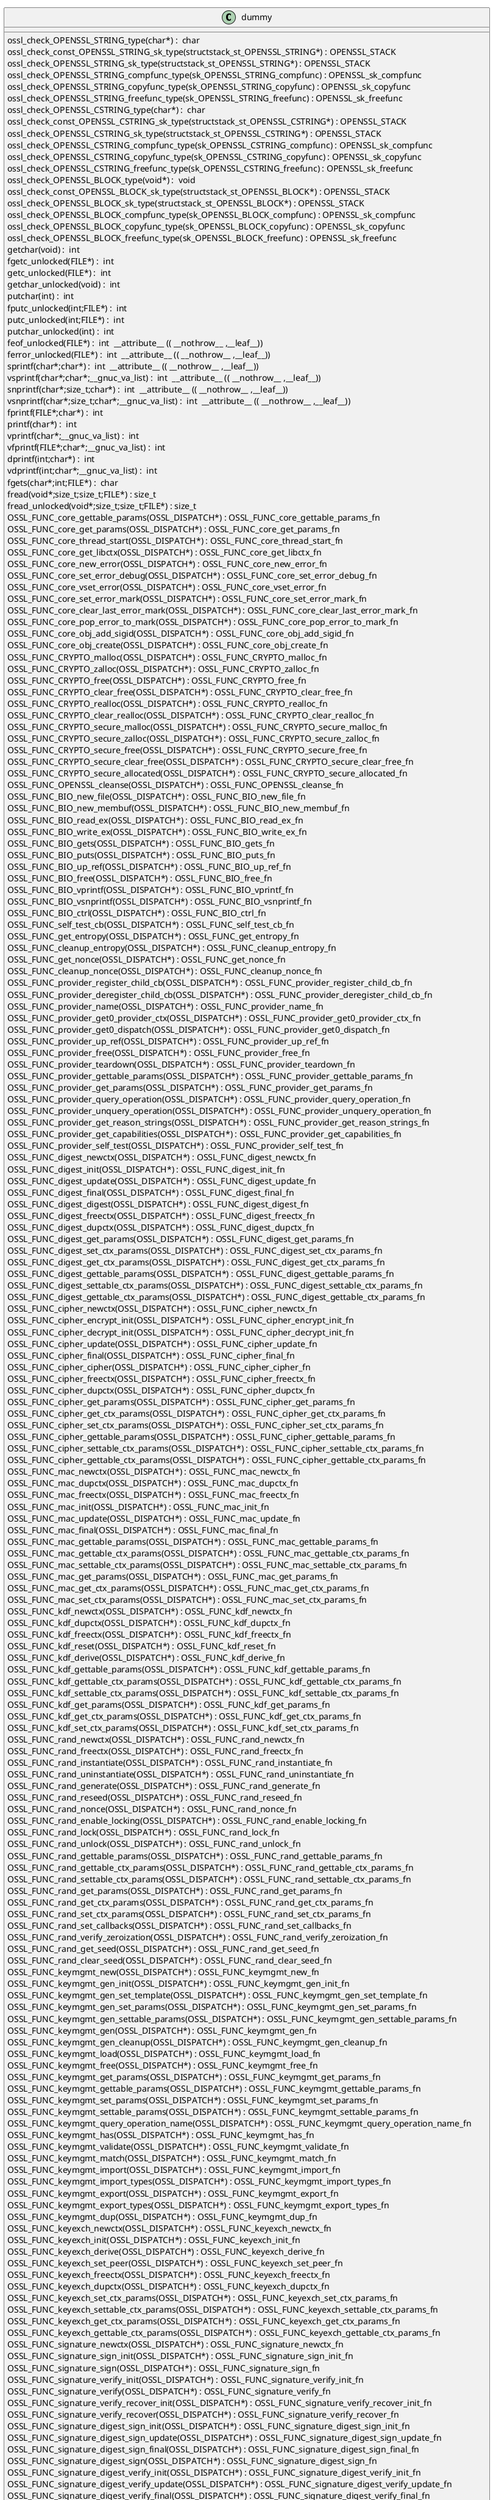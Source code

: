 @startuml
!pragma layout smetana
class dummy {
ossl_check_OPENSSL_STRING_type(char*) :  char  [[[./../../.././qc/crypto/evp/p_legacy.c.html#429]]]
ossl_check_const_OPENSSL_STRING_sk_type(structstack_st_OPENSSL_STRING*) : OPENSSL_STACK [[[./../../.././qc/crypto/evp/p_legacy.c.html#429]]]
ossl_check_OPENSSL_STRING_sk_type(structstack_st_OPENSSL_STRING*) : OPENSSL_STACK [[[./../../.././qc/crypto/evp/p_legacy.c.html#429]]]
ossl_check_OPENSSL_STRING_compfunc_type(sk_OPENSSL_STRING_compfunc) : OPENSSL_sk_compfunc [[[./../../.././qc/crypto/evp/p_legacy.c.html#429]]]
ossl_check_OPENSSL_STRING_copyfunc_type(sk_OPENSSL_STRING_copyfunc) : OPENSSL_sk_copyfunc [[[./../../.././qc/crypto/evp/p_legacy.c.html#429]]]
ossl_check_OPENSSL_STRING_freefunc_type(sk_OPENSSL_STRING_freefunc) : OPENSSL_sk_freefunc [[[./../../.././qc/crypto/evp/p_legacy.c.html#429]]]
ossl_check_OPENSSL_CSTRING_type(char*) :  char  [[[./../../.././qc/crypto/evp/p_legacy.c.html#431]]]
ossl_check_const_OPENSSL_CSTRING_sk_type(structstack_st_OPENSSL_CSTRING*) : OPENSSL_STACK [[[./../../.././qc/crypto/evp/p_legacy.c.html#431]]]
ossl_check_OPENSSL_CSTRING_sk_type(structstack_st_OPENSSL_CSTRING*) : OPENSSL_STACK [[[./../../.././qc/crypto/evp/p_legacy.c.html#431]]]
ossl_check_OPENSSL_CSTRING_compfunc_type(sk_OPENSSL_CSTRING_compfunc) : OPENSSL_sk_compfunc [[[./../../.././qc/crypto/evp/p_legacy.c.html#431]]]
ossl_check_OPENSSL_CSTRING_copyfunc_type(sk_OPENSSL_CSTRING_copyfunc) : OPENSSL_sk_copyfunc [[[./../../.././qc/crypto/evp/p_legacy.c.html#431]]]
ossl_check_OPENSSL_CSTRING_freefunc_type(sk_OPENSSL_CSTRING_freefunc) : OPENSSL_sk_freefunc [[[./../../.././qc/crypto/evp/p_legacy.c.html#431]]]
ossl_check_OPENSSL_BLOCK_type(void*) :  void  [[[./../../.././qc/crypto/evp/p_legacy.c.html#434]]]
ossl_check_const_OPENSSL_BLOCK_sk_type(structstack_st_OPENSSL_BLOCK*) : OPENSSL_STACK [[[./../../.././qc/crypto/evp/p_legacy.c.html#434]]]
ossl_check_OPENSSL_BLOCK_sk_type(structstack_st_OPENSSL_BLOCK*) : OPENSSL_STACK [[[./../../.././qc/crypto/evp/p_legacy.c.html#434]]]
ossl_check_OPENSSL_BLOCK_compfunc_type(sk_OPENSSL_BLOCK_compfunc) : OPENSSL_sk_compfunc [[[./../../.././qc/crypto/evp/p_legacy.c.html#434]]]
ossl_check_OPENSSL_BLOCK_copyfunc_type(sk_OPENSSL_BLOCK_copyfunc) : OPENSSL_sk_copyfunc [[[./../../.././qc/crypto/evp/p_legacy.c.html#434]]]
ossl_check_OPENSSL_BLOCK_freefunc_type(sk_OPENSSL_BLOCK_freefunc) : OPENSSL_sk_freefunc [[[./../../.././qc/crypto/evp/p_legacy.c.html#434]]]
getchar(void) :  int  [[[./../../.././qc/crypto/evp/p_legacy.c.html#1204]]]
fgetc_unlocked(FILE*) :  int  [[[./../../.././qc/crypto/evp/p_legacy.c.html#1213]]]
getc_unlocked(FILE*) :  int  [[[./../../.././qc/crypto/evp/p_legacy.c.html#1223]]]
getchar_unlocked(void) :  int  [[[./../../.././qc/crypto/evp/p_legacy.c.html#1230]]]
putchar(int) :  int  [[[./../../.././qc/crypto/evp/p_legacy.c.html#1239]]]
fputc_unlocked(int;FILE*) :  int  [[[./../../.././qc/crypto/evp/p_legacy.c.html#1248]]]
putc_unlocked(int;FILE*) :  int  [[[./../../.././qc/crypto/evp/p_legacy.c.html#1258]]]
putchar_unlocked(int) :  int  [[[./../../.././qc/crypto/evp/p_legacy.c.html#1265]]]
feof_unlocked(FILE*) :  int  __attribute__ (( __nothrow__ ,__leaf__)) [[[./../../.././qc/crypto/evp/p_legacy.c.html#1271]]]
ferror_unlocked(FILE*) :  int  __attribute__ (( __nothrow__ ,__leaf__)) [[[./../../.././qc/crypto/evp/p_legacy.c.html#1278]]]
sprintf(char*;char*) :  int  __attribute__ (( __nothrow__ ,__leaf__)) [[[./../../.././qc/crypto/evp/p_legacy.c.html#1297]]]
vsprintf(char*;char*;__gnuc_va_list) :  int  __attribute__ (( __nothrow__ ,__leaf__)) [[[./../../.././qc/crypto/evp/p_legacy.c.html#1310]]]
snprintf(char*;size_t;char*) :  int  __attribute__ (( __nothrow__ ,__leaf__)) [[[./../../.././qc/crypto/evp/p_legacy.c.html#1329]]]
vsnprintf(char*;size_t;char*;__gnuc_va_list) :  int  __attribute__ (( __nothrow__ ,__leaf__)) [[[./../../.././qc/crypto/evp/p_legacy.c.html#1343]]]
fprintf(FILE*;char*) :  int  [[[./../../.././qc/crypto/evp/p_legacy.c.html#1364]]]
printf(char*) :  int  [[[./../../.././qc/crypto/evp/p_legacy.c.html#1371]]]
vprintf(char*;__gnuc_va_list) :  int  [[[./../../.././qc/crypto/evp/p_legacy.c.html#1383]]]
vfprintf(FILE*;char*;__gnuc_va_list) :  int  [[[./../../.././qc/crypto/evp/p_legacy.c.html#1393]]]
dprintf(int;char*) :  int  [[[./../../.././qc/crypto/evp/p_legacy.c.html#1408]]]
vdprintf(int;char*;__gnuc_va_list) :  int  [[[./../../.././qc/crypto/evp/p_legacy.c.html#1419]]]
fgets(char*;int;FILE*) :  char  [[[./../../.././qc/crypto/evp/p_legacy.c.html#1438]]]
fread(void*;size_t;size_t;FILE*) : size_t [[[./../../.././qc/crypto/evp/p_legacy.c.html#1464]]]
fread_unlocked(void*;size_t;size_t;FILE*) : size_t [[[./../../.././qc/crypto/evp/p_legacy.c.html#1491]]]
OSSL_FUNC_core_gettable_params(OSSL_DISPATCH*) : OSSL_FUNC_core_gettable_params_fn [[[./../../.././qc/crypto/evp/p_legacy.c.html#1638]]]
OSSL_FUNC_core_get_params(OSSL_DISPATCH*) : OSSL_FUNC_core_get_params_fn [[[./../../.././qc/crypto/evp/p_legacy.c.html#1641]]]
OSSL_FUNC_core_thread_start(OSSL_DISPATCH*) : OSSL_FUNC_core_thread_start_fn [[[./../../.././qc/crypto/evp/p_legacy.c.html#1644]]]
OSSL_FUNC_core_get_libctx(OSSL_DISPATCH*) : OSSL_FUNC_core_get_libctx_fn [[[./../../.././qc/crypto/evp/p_legacy.c.html#1648]]]
OSSL_FUNC_core_new_error(OSSL_DISPATCH*) : OSSL_FUNC_core_new_error_fn [[[./../../.././qc/crypto/evp/p_legacy.c.html#1651]]]
OSSL_FUNC_core_set_error_debug(OSSL_DISPATCH*) : OSSL_FUNC_core_set_error_debug_fn [[[./../../.././qc/crypto/evp/p_legacy.c.html#1653]]]
OSSL_FUNC_core_vset_error(OSSL_DISPATCH*) : OSSL_FUNC_core_vset_error_fn [[[./../../.././qc/crypto/evp/p_legacy.c.html#1657]]]
OSSL_FUNC_core_set_error_mark(OSSL_DISPATCH*) : OSSL_FUNC_core_set_error_mark_fn [[[./../../.././qc/crypto/evp/p_legacy.c.html#1661]]]
OSSL_FUNC_core_clear_last_error_mark(OSSL_DISPATCH*) : OSSL_FUNC_core_clear_last_error_mark_fn [[[./../../.././qc/crypto/evp/p_legacy.c.html#1663]]]
OSSL_FUNC_core_pop_error_to_mark(OSSL_DISPATCH*) : OSSL_FUNC_core_pop_error_to_mark_fn [[[./../../.././qc/crypto/evp/p_legacy.c.html#1666]]]
OSSL_FUNC_core_obj_add_sigid(OSSL_DISPATCH*) : OSSL_FUNC_core_obj_add_sigid_fn [[[./../../.././qc/crypto/evp/p_legacy.c.html#1674]]]
OSSL_FUNC_core_obj_create(OSSL_DISPATCH*) : OSSL_FUNC_core_obj_create_fn [[[./../../.././qc/crypto/evp/p_legacy.c.html#1677]]]
OSSL_FUNC_CRYPTO_malloc(OSSL_DISPATCH*) : OSSL_FUNC_CRYPTO_malloc_fn [[[./../../.././qc/crypto/evp/p_legacy.c.html#1683]]]
OSSL_FUNC_CRYPTO_zalloc(OSSL_DISPATCH*) : OSSL_FUNC_CRYPTO_zalloc_fn [[[./../../.././qc/crypto/evp/p_legacy.c.html#1686]]]
OSSL_FUNC_CRYPTO_free(OSSL_DISPATCH*) : OSSL_FUNC_CRYPTO_free_fn [[[./../../.././qc/crypto/evp/p_legacy.c.html#1689]]]
OSSL_FUNC_CRYPTO_clear_free(OSSL_DISPATCH*) : OSSL_FUNC_CRYPTO_clear_free_fn [[[./../../.././qc/crypto/evp/p_legacy.c.html#1692]]]
OSSL_FUNC_CRYPTO_realloc(OSSL_DISPATCH*) : OSSL_FUNC_CRYPTO_realloc_fn [[[./../../.././qc/crypto/evp/p_legacy.c.html#1695]]]
OSSL_FUNC_CRYPTO_clear_realloc(OSSL_DISPATCH*) : OSSL_FUNC_CRYPTO_clear_realloc_fn [[[./../../.././qc/crypto/evp/p_legacy.c.html#1698]]]
OSSL_FUNC_CRYPTO_secure_malloc(OSSL_DISPATCH*) : OSSL_FUNC_CRYPTO_secure_malloc_fn [[[./../../.././qc/crypto/evp/p_legacy.c.html#1702]]]
OSSL_FUNC_CRYPTO_secure_zalloc(OSSL_DISPATCH*) : OSSL_FUNC_CRYPTO_secure_zalloc_fn [[[./../../.././qc/crypto/evp/p_legacy.c.html#1705]]]
OSSL_FUNC_CRYPTO_secure_free(OSSL_DISPATCH*) : OSSL_FUNC_CRYPTO_secure_free_fn [[[./../../.././qc/crypto/evp/p_legacy.c.html#1708]]]
OSSL_FUNC_CRYPTO_secure_clear_free(OSSL_DISPATCH*) : OSSL_FUNC_CRYPTO_secure_clear_free_fn [[[./../../.././qc/crypto/evp/p_legacy.c.html#1711]]]
OSSL_FUNC_CRYPTO_secure_allocated(OSSL_DISPATCH*) : OSSL_FUNC_CRYPTO_secure_allocated_fn [[[./../../.././qc/crypto/evp/p_legacy.c.html#1715]]]
OSSL_FUNC_OPENSSL_cleanse(OSSL_DISPATCH*) : OSSL_FUNC_OPENSSL_cleanse_fn [[[./../../.././qc/crypto/evp/p_legacy.c.html#1718]]]
OSSL_FUNC_BIO_new_file(OSSL_DISPATCH*) : OSSL_FUNC_BIO_new_file_fn [[[./../../.././qc/crypto/evp/p_legacy.c.html#1720]]]
OSSL_FUNC_BIO_new_membuf(OSSL_DISPATCH*) : OSSL_FUNC_BIO_new_membuf_fn [[[./../../.././qc/crypto/evp/p_legacy.c.html#1722]]]
OSSL_FUNC_BIO_read_ex(OSSL_DISPATCH*) : OSSL_FUNC_BIO_read_ex_fn [[[./../../.././qc/crypto/evp/p_legacy.c.html#1723]]]
OSSL_FUNC_BIO_write_ex(OSSL_DISPATCH*) : OSSL_FUNC_BIO_write_ex_fn [[[./../../.././qc/crypto/evp/p_legacy.c.html#1725]]]
OSSL_FUNC_BIO_gets(OSSL_DISPATCH*) : OSSL_FUNC_BIO_gets_fn [[[./../../.././qc/crypto/evp/p_legacy.c.html#1727]]]
OSSL_FUNC_BIO_puts(OSSL_DISPATCH*) : OSSL_FUNC_BIO_puts_fn [[[./../../.././qc/crypto/evp/p_legacy.c.html#1728]]]
OSSL_FUNC_BIO_up_ref(OSSL_DISPATCH*) : OSSL_FUNC_BIO_up_ref_fn [[[./../../.././qc/crypto/evp/p_legacy.c.html#1729]]]
OSSL_FUNC_BIO_free(OSSL_DISPATCH*) : OSSL_FUNC_BIO_free_fn [[[./../../.././qc/crypto/evp/p_legacy.c.html#1730]]]
OSSL_FUNC_BIO_vprintf(OSSL_DISPATCH*) : OSSL_FUNC_BIO_vprintf_fn [[[./../../.././qc/crypto/evp/p_legacy.c.html#1731]]]
OSSL_FUNC_BIO_vsnprintf(OSSL_DISPATCH*) : OSSL_FUNC_BIO_vsnprintf_fn [[[./../../.././qc/crypto/evp/p_legacy.c.html#1733]]]
OSSL_FUNC_BIO_ctrl(OSSL_DISPATCH*) : OSSL_FUNC_BIO_ctrl_fn [[[./../../.././qc/crypto/evp/p_legacy.c.html#1735]]]
OSSL_FUNC_self_test_cb(OSSL_DISPATCH*) : OSSL_FUNC_self_test_cb_fn [[[./../../.././qc/crypto/evp/p_legacy.c.html#1739]]]
OSSL_FUNC_get_entropy(OSSL_DISPATCH*) : OSSL_FUNC_get_entropy_fn [[[./../../.././qc/crypto/evp/p_legacy.c.html#1747]]]
OSSL_FUNC_cleanup_entropy(OSSL_DISPATCH*) : OSSL_FUNC_cleanup_entropy_fn [[[./../../.././qc/crypto/evp/p_legacy.c.html#1750]]]
OSSL_FUNC_get_nonce(OSSL_DISPATCH*) : OSSL_FUNC_get_nonce_fn [[[./../../.././qc/crypto/evp/p_legacy.c.html#1752]]]
OSSL_FUNC_cleanup_nonce(OSSL_DISPATCH*) : OSSL_FUNC_cleanup_nonce_fn [[[./../../.././qc/crypto/evp/p_legacy.c.html#1756]]]
OSSL_FUNC_provider_register_child_cb(OSSL_DISPATCH*) : OSSL_FUNC_provider_register_child_cb_fn [[[./../../.././qc/crypto/evp/p_legacy.c.html#1758]]]
OSSL_FUNC_provider_deregister_child_cb(OSSL_DISPATCH*) : OSSL_FUNC_provider_deregister_child_cb_fn [[[./../../.././qc/crypto/evp/p_legacy.c.html#1764]]]
OSSL_FUNC_provider_name(OSSL_DISPATCH*) : OSSL_FUNC_provider_name_fn [[[./../../.././qc/crypto/evp/p_legacy.c.html#1766]]]
OSSL_FUNC_provider_get0_provider_ctx(OSSL_DISPATCH*) : OSSL_FUNC_provider_get0_provider_ctx_fn [[[./../../.././qc/crypto/evp/p_legacy.c.html#1768]]]
OSSL_FUNC_provider_get0_dispatch(OSSL_DISPATCH*) : OSSL_FUNC_provider_get0_dispatch_fn [[[./../../.././qc/crypto/evp/p_legacy.c.html#1770]]]
OSSL_FUNC_provider_up_ref(OSSL_DISPATCH*) : OSSL_FUNC_provider_up_ref_fn [[[./../../.././qc/crypto/evp/p_legacy.c.html#1772]]]
OSSL_FUNC_provider_free(OSSL_DISPATCH*) : OSSL_FUNC_provider_free_fn [[[./../../.././qc/crypto/evp/p_legacy.c.html#1774]]]
OSSL_FUNC_provider_teardown(OSSL_DISPATCH*) : OSSL_FUNC_provider_teardown_fn [[[./../../.././qc/crypto/evp/p_legacy.c.html#1779]]]
OSSL_FUNC_provider_gettable_params(OSSL_DISPATCH*) : OSSL_FUNC_provider_gettable_params_fn [[[./../../.././qc/crypto/evp/p_legacy.c.html#1781]]]
OSSL_FUNC_provider_get_params(OSSL_DISPATCH*) : OSSL_FUNC_provider_get_params_fn [[[./../../.././qc/crypto/evp/p_legacy.c.html#1784]]]
OSSL_FUNC_provider_query_operation(OSSL_DISPATCH*) : OSSL_FUNC_provider_query_operation_fn [[[./../../.././qc/crypto/evp/p_legacy.c.html#1787]]]
OSSL_FUNC_provider_unquery_operation(OSSL_DISPATCH*) : OSSL_FUNC_provider_unquery_operation_fn [[[./../../.././qc/crypto/evp/p_legacy.c.html#1790]]]
OSSL_FUNC_provider_get_reason_strings(OSSL_DISPATCH*) : OSSL_FUNC_provider_get_reason_strings_fn [[[./../../.././qc/crypto/evp/p_legacy.c.html#1793]]]
OSSL_FUNC_provider_get_capabilities(OSSL_DISPATCH*) : OSSL_FUNC_provider_get_capabilities_fn [[[./../../.././qc/crypto/evp/p_legacy.c.html#1796]]]
OSSL_FUNC_provider_self_test(OSSL_DISPATCH*) : OSSL_FUNC_provider_self_test_fn [[[./../../.././qc/crypto/evp/p_legacy.c.html#1799]]]
OSSL_FUNC_digest_newctx(OSSL_DISPATCH*) : OSSL_FUNC_digest_newctx_fn [[[./../../.././qc/crypto/evp/p_legacy.c.html#1801]]]
OSSL_FUNC_digest_init(OSSL_DISPATCH*) : OSSL_FUNC_digest_init_fn [[[./../../.././qc/crypto/evp/p_legacy.c.html#1802]]]
OSSL_FUNC_digest_update(OSSL_DISPATCH*) : OSSL_FUNC_digest_update_fn [[[./../../.././qc/crypto/evp/p_legacy.c.html#1803]]]
OSSL_FUNC_digest_final(OSSL_DISPATCH*) : OSSL_FUNC_digest_final_fn [[[./../../.././qc/crypto/evp/p_legacy.c.html#1805]]]
OSSL_FUNC_digest_digest(OSSL_DISPATCH*) : OSSL_FUNC_digest_digest_fn [[[./../../.././qc/crypto/evp/p_legacy.c.html#1808]]]
OSSL_FUNC_digest_freectx(OSSL_DISPATCH*) : OSSL_FUNC_digest_freectx_fn [[[./../../.././qc/crypto/evp/p_legacy.c.html#1812]]]
OSSL_FUNC_digest_dupctx(OSSL_DISPATCH*) : OSSL_FUNC_digest_dupctx_fn [[[./../../.././qc/crypto/evp/p_legacy.c.html#1813]]]
OSSL_FUNC_digest_get_params(OSSL_DISPATCH*) : OSSL_FUNC_digest_get_params_fn [[[./../../.././qc/crypto/evp/p_legacy.c.html#1815]]]
OSSL_FUNC_digest_set_ctx_params(OSSL_DISPATCH*) : OSSL_FUNC_digest_set_ctx_params_fn [[[./../../.././qc/crypto/evp/p_legacy.c.html#1816]]]
OSSL_FUNC_digest_get_ctx_params(OSSL_DISPATCH*) : OSSL_FUNC_digest_get_ctx_params_fn [[[./../../.././qc/crypto/evp/p_legacy.c.html#1818]]]
OSSL_FUNC_digest_gettable_params(OSSL_DISPATCH*) : OSSL_FUNC_digest_gettable_params_fn [[[./../../.././qc/crypto/evp/p_legacy.c.html#1820]]]
OSSL_FUNC_digest_settable_ctx_params(OSSL_DISPATCH*) : OSSL_FUNC_digest_settable_ctx_params_fn [[[./../../.././qc/crypto/evp/p_legacy.c.html#1822]]]
OSSL_FUNC_digest_gettable_ctx_params(OSSL_DISPATCH*) : OSSL_FUNC_digest_gettable_ctx_params_fn [[[./../../.././qc/crypto/evp/p_legacy.c.html#1824]]]
OSSL_FUNC_cipher_newctx(OSSL_DISPATCH*) : OSSL_FUNC_cipher_newctx_fn [[[./../../.././qc/crypto/evp/p_legacy.c.html#1826]]]
OSSL_FUNC_cipher_encrypt_init(OSSL_DISPATCH*) : OSSL_FUNC_cipher_encrypt_init_fn [[[./../../.././qc/crypto/evp/p_legacy.c.html#1827]]]
OSSL_FUNC_cipher_decrypt_init(OSSL_DISPATCH*) : OSSL_FUNC_cipher_decrypt_init_fn [[[./../../.././qc/crypto/evp/p_legacy.c.html#1833]]]
OSSL_FUNC_cipher_update(OSSL_DISPATCH*) : OSSL_FUNC_cipher_update_fn [[[./../../.././qc/crypto/evp/p_legacy.c.html#1839]]]
OSSL_FUNC_cipher_final(OSSL_DISPATCH*) : OSSL_FUNC_cipher_final_fn [[[./../../.././qc/crypto/evp/p_legacy.c.html#1843]]]
OSSL_FUNC_cipher_cipher(OSSL_DISPATCH*) : OSSL_FUNC_cipher_cipher_fn [[[./../../.././qc/crypto/evp/p_legacy.c.html#1846]]]
OSSL_FUNC_cipher_freectx(OSSL_DISPATCH*) : OSSL_FUNC_cipher_freectx_fn [[[./../../.././qc/crypto/evp/p_legacy.c.html#1850]]]
OSSL_FUNC_cipher_dupctx(OSSL_DISPATCH*) : OSSL_FUNC_cipher_dupctx_fn [[[./../../.././qc/crypto/evp/p_legacy.c.html#1851]]]
OSSL_FUNC_cipher_get_params(OSSL_DISPATCH*) : OSSL_FUNC_cipher_get_params_fn [[[./../../.././qc/crypto/evp/p_legacy.c.html#1852]]]
OSSL_FUNC_cipher_get_ctx_params(OSSL_DISPATCH*) : OSSL_FUNC_cipher_get_ctx_params_fn [[[./../../.././qc/crypto/evp/p_legacy.c.html#1853]]]
OSSL_FUNC_cipher_set_ctx_params(OSSL_DISPATCH*) : OSSL_FUNC_cipher_set_ctx_params_fn [[[./../../.././qc/crypto/evp/p_legacy.c.html#1855]]]
OSSL_FUNC_cipher_gettable_params(OSSL_DISPATCH*) : OSSL_FUNC_cipher_gettable_params_fn [[[./../../.././qc/crypto/evp/p_legacy.c.html#1857]]]
OSSL_FUNC_cipher_settable_ctx_params(OSSL_DISPATCH*) : OSSL_FUNC_cipher_settable_ctx_params_fn [[[./../../.././qc/crypto/evp/p_legacy.c.html#1859]]]
OSSL_FUNC_cipher_gettable_ctx_params(OSSL_DISPATCH*) : OSSL_FUNC_cipher_gettable_ctx_params_fn [[[./../../.././qc/crypto/evp/p_legacy.c.html#1861]]]
OSSL_FUNC_mac_newctx(OSSL_DISPATCH*) : OSSL_FUNC_mac_newctx_fn [[[./../../.././qc/crypto/evp/p_legacy.c.html#1863]]]
OSSL_FUNC_mac_dupctx(OSSL_DISPATCH*) : OSSL_FUNC_mac_dupctx_fn [[[./../../.././qc/crypto/evp/p_legacy.c.html#1864]]]
OSSL_FUNC_mac_freectx(OSSL_DISPATCH*) : OSSL_FUNC_mac_freectx_fn [[[./../../.././qc/crypto/evp/p_legacy.c.html#1865]]]
OSSL_FUNC_mac_init(OSSL_DISPATCH*) : OSSL_FUNC_mac_init_fn [[[./../../.././qc/crypto/evp/p_legacy.c.html#1866]]]
OSSL_FUNC_mac_update(OSSL_DISPATCH*) : OSSL_FUNC_mac_update_fn [[[./../../.././qc/crypto/evp/p_legacy.c.html#1868]]]
OSSL_FUNC_mac_final(OSSL_DISPATCH*) : OSSL_FUNC_mac_final_fn [[[./../../.././qc/crypto/evp/p_legacy.c.html#1870]]]
OSSL_FUNC_mac_gettable_params(OSSL_DISPATCH*) : OSSL_FUNC_mac_gettable_params_fn [[[./../../.././qc/crypto/evp/p_legacy.c.html#1873]]]
OSSL_FUNC_mac_gettable_ctx_params(OSSL_DISPATCH*) : OSSL_FUNC_mac_gettable_ctx_params_fn [[[./../../.././qc/crypto/evp/p_legacy.c.html#1874]]]
OSSL_FUNC_mac_settable_ctx_params(OSSL_DISPATCH*) : OSSL_FUNC_mac_settable_ctx_params_fn [[[./../../.././qc/crypto/evp/p_legacy.c.html#1876]]]
OSSL_FUNC_mac_get_params(OSSL_DISPATCH*) : OSSL_FUNC_mac_get_params_fn [[[./../../.././qc/crypto/evp/p_legacy.c.html#1878]]]
OSSL_FUNC_mac_get_ctx_params(OSSL_DISPATCH*) : OSSL_FUNC_mac_get_ctx_params_fn [[[./../../.././qc/crypto/evp/p_legacy.c.html#1879]]]
OSSL_FUNC_mac_set_ctx_params(OSSL_DISPATCH*) : OSSL_FUNC_mac_set_ctx_params_fn [[[./../../.././qc/crypto/evp/p_legacy.c.html#1881]]]
OSSL_FUNC_kdf_newctx(OSSL_DISPATCH*) : OSSL_FUNC_kdf_newctx_fn [[[./../../.././qc/crypto/evp/p_legacy.c.html#1883]]]
OSSL_FUNC_kdf_dupctx(OSSL_DISPATCH*) : OSSL_FUNC_kdf_dupctx_fn [[[./../../.././qc/crypto/evp/p_legacy.c.html#1884]]]
OSSL_FUNC_kdf_freectx(OSSL_DISPATCH*) : OSSL_FUNC_kdf_freectx_fn [[[./../../.././qc/crypto/evp/p_legacy.c.html#1885]]]
OSSL_FUNC_kdf_reset(OSSL_DISPATCH*) : OSSL_FUNC_kdf_reset_fn [[[./../../.././qc/crypto/evp/p_legacy.c.html#1886]]]
OSSL_FUNC_kdf_derive(OSSL_DISPATCH*) : OSSL_FUNC_kdf_derive_fn [[[./../../.././qc/crypto/evp/p_legacy.c.html#1887]]]
OSSL_FUNC_kdf_gettable_params(OSSL_DISPATCH*) : OSSL_FUNC_kdf_gettable_params_fn [[[./../../.././qc/crypto/evp/p_legacy.c.html#1889]]]
OSSL_FUNC_kdf_gettable_ctx_params(OSSL_DISPATCH*) : OSSL_FUNC_kdf_gettable_ctx_params_fn [[[./../../.././qc/crypto/evp/p_legacy.c.html#1890]]]
OSSL_FUNC_kdf_settable_ctx_params(OSSL_DISPATCH*) : OSSL_FUNC_kdf_settable_ctx_params_fn [[[./../../.././qc/crypto/evp/p_legacy.c.html#1892]]]
OSSL_FUNC_kdf_get_params(OSSL_DISPATCH*) : OSSL_FUNC_kdf_get_params_fn [[[./../../.././qc/crypto/evp/p_legacy.c.html#1894]]]
OSSL_FUNC_kdf_get_ctx_params(OSSL_DISPATCH*) : OSSL_FUNC_kdf_get_ctx_params_fn [[[./../../.././qc/crypto/evp/p_legacy.c.html#1895]]]
OSSL_FUNC_kdf_set_ctx_params(OSSL_DISPATCH*) : OSSL_FUNC_kdf_set_ctx_params_fn [[[./../../.././qc/crypto/evp/p_legacy.c.html#1897]]]
OSSL_FUNC_rand_newctx(OSSL_DISPATCH*) : OSSL_FUNC_rand_newctx_fn [[[./../../.././qc/crypto/evp/p_legacy.c.html#1899]]]
OSSL_FUNC_rand_freectx(OSSL_DISPATCH*) : OSSL_FUNC_rand_freectx_fn [[[./../../.././qc/crypto/evp/p_legacy.c.html#1902]]]
OSSL_FUNC_rand_instantiate(OSSL_DISPATCH*) : OSSL_FUNC_rand_instantiate_fn [[[./../../.././qc/crypto/evp/p_legacy.c.html#1903]]]
OSSL_FUNC_rand_uninstantiate(OSSL_DISPATCH*) : OSSL_FUNC_rand_uninstantiate_fn [[[./../../.././qc/crypto/evp/p_legacy.c.html#1908]]]
OSSL_FUNC_rand_generate(OSSL_DISPATCH*) : OSSL_FUNC_rand_generate_fn [[[./../../.././qc/crypto/evp/p_legacy.c.html#1909]]]
OSSL_FUNC_rand_reseed(OSSL_DISPATCH*) : OSSL_FUNC_rand_reseed_fn [[[./../../.././qc/crypto/evp/p_legacy.c.html#1913]]]
OSSL_FUNC_rand_nonce(OSSL_DISPATCH*) : OSSL_FUNC_rand_nonce_fn [[[./../../.././qc/crypto/evp/p_legacy.c.html#1917]]]
OSSL_FUNC_rand_enable_locking(OSSL_DISPATCH*) : OSSL_FUNC_rand_enable_locking_fn [[[./../../.././qc/crypto/evp/p_legacy.c.html#1920]]]
OSSL_FUNC_rand_lock(OSSL_DISPATCH*) : OSSL_FUNC_rand_lock_fn [[[./../../.././qc/crypto/evp/p_legacy.c.html#1921]]]
OSSL_FUNC_rand_unlock(OSSL_DISPATCH*) : OSSL_FUNC_rand_unlock_fn [[[./../../.././qc/crypto/evp/p_legacy.c.html#1922]]]
OSSL_FUNC_rand_gettable_params(OSSL_DISPATCH*) : OSSL_FUNC_rand_gettable_params_fn [[[./../../.././qc/crypto/evp/p_legacy.c.html#1923]]]
OSSL_FUNC_rand_gettable_ctx_params(OSSL_DISPATCH*) : OSSL_FUNC_rand_gettable_ctx_params_fn [[[./../../.././qc/crypto/evp/p_legacy.c.html#1924]]]
OSSL_FUNC_rand_settable_ctx_params(OSSL_DISPATCH*) : OSSL_FUNC_rand_settable_ctx_params_fn [[[./../../.././qc/crypto/evp/p_legacy.c.html#1926]]]
OSSL_FUNC_rand_get_params(OSSL_DISPATCH*) : OSSL_FUNC_rand_get_params_fn [[[./../../.././qc/crypto/evp/p_legacy.c.html#1928]]]
OSSL_FUNC_rand_get_ctx_params(OSSL_DISPATCH*) : OSSL_FUNC_rand_get_ctx_params_fn [[[./../../.././qc/crypto/evp/p_legacy.c.html#1929]]]
OSSL_FUNC_rand_set_ctx_params(OSSL_DISPATCH*) : OSSL_FUNC_rand_set_ctx_params_fn [[[./../../.././qc/crypto/evp/p_legacy.c.html#1931]]]
OSSL_FUNC_rand_set_callbacks(OSSL_DISPATCH*) : OSSL_FUNC_rand_set_callbacks_fn [[[./../../.././qc/crypto/evp/p_legacy.c.html#1933]]]
OSSL_FUNC_rand_verify_zeroization(OSSL_DISPATCH*) : OSSL_FUNC_rand_verify_zeroization_fn [[[./../../.././qc/crypto/evp/p_legacy.c.html#1938]]]
OSSL_FUNC_rand_get_seed(OSSL_DISPATCH*) : OSSL_FUNC_rand_get_seed_fn [[[./../../.././qc/crypto/evp/p_legacy.c.html#1940]]]
OSSL_FUNC_rand_clear_seed(OSSL_DISPATCH*) : OSSL_FUNC_rand_clear_seed_fn [[[./../../.././qc/crypto/evp/p_legacy.c.html#1945]]]
OSSL_FUNC_keymgmt_new(OSSL_DISPATCH*) : OSSL_FUNC_keymgmt_new_fn [[[./../../.././qc/crypto/evp/p_legacy.c.html#1947]]]
OSSL_FUNC_keymgmt_gen_init(OSSL_DISPATCH*) : OSSL_FUNC_keymgmt_gen_init_fn [[[./../../.././qc/crypto/evp/p_legacy.c.html#1949]]]
OSSL_FUNC_keymgmt_gen_set_template(OSSL_DISPATCH*) : OSSL_FUNC_keymgmt_gen_set_template_fn [[[./../../.././qc/crypto/evp/p_legacy.c.html#1951]]]
OSSL_FUNC_keymgmt_gen_set_params(OSSL_DISPATCH*) : OSSL_FUNC_keymgmt_gen_set_params_fn [[[./../../.././qc/crypto/evp/p_legacy.c.html#1953]]]
OSSL_FUNC_keymgmt_gen_settable_params(OSSL_DISPATCH*) : OSSL_FUNC_keymgmt_gen_settable_params_fn [[[./../../.././qc/crypto/evp/p_legacy.c.html#1955]]]
OSSL_FUNC_keymgmt_gen(OSSL_DISPATCH*) : OSSL_FUNC_keymgmt_gen_fn [[[./../../.././qc/crypto/evp/p_legacy.c.html#1958]]]
OSSL_FUNC_keymgmt_gen_cleanup(OSSL_DISPATCH*) : OSSL_FUNC_keymgmt_gen_cleanup_fn [[[./../../.././qc/crypto/evp/p_legacy.c.html#1960]]]
OSSL_FUNC_keymgmt_load(OSSL_DISPATCH*) : OSSL_FUNC_keymgmt_load_fn [[[./../../.././qc/crypto/evp/p_legacy.c.html#1964]]]
OSSL_FUNC_keymgmt_free(OSSL_DISPATCH*) : OSSL_FUNC_keymgmt_free_fn [[[./../../.././qc/crypto/evp/p_legacy.c.html#1969]]]
OSSL_FUNC_keymgmt_get_params(OSSL_DISPATCH*) : OSSL_FUNC_keymgmt_get_params_fn [[[./../../.././qc/crypto/evp/p_legacy.c.html#1974]]]
OSSL_FUNC_keymgmt_gettable_params(OSSL_DISPATCH*) : OSSL_FUNC_keymgmt_gettable_params_fn [[[./../../.././qc/crypto/evp/p_legacy.c.html#1976]]]
OSSL_FUNC_keymgmt_set_params(OSSL_DISPATCH*) : OSSL_FUNC_keymgmt_set_params_fn [[[./../../.././qc/crypto/evp/p_legacy.c.html#1981]]]
OSSL_FUNC_keymgmt_settable_params(OSSL_DISPATCH*) : OSSL_FUNC_keymgmt_settable_params_fn [[[./../../.././qc/crypto/evp/p_legacy.c.html#1983]]]
OSSL_FUNC_keymgmt_query_operation_name(OSSL_DISPATCH*) : OSSL_FUNC_keymgmt_query_operation_name_fn [[[./../../.././qc/crypto/evp/p_legacy.c.html#1988]]]
OSSL_FUNC_keymgmt_has(OSSL_DISPATCH*) : OSSL_FUNC_keymgmt_has_fn [[[./../../.././qc/crypto/evp/p_legacy.c.html#1993]]]
OSSL_FUNC_keymgmt_validate(OSSL_DISPATCH*) : OSSL_FUNC_keymgmt_validate_fn [[[./../../.././qc/crypto/evp/p_legacy.c.html#1997]]]
OSSL_FUNC_keymgmt_match(OSSL_DISPATCH*) : OSSL_FUNC_keymgmt_match_fn [[[./../../.././qc/crypto/evp/p_legacy.c.html#2002]]]
OSSL_FUNC_keymgmt_import(OSSL_DISPATCH*) : OSSL_FUNC_keymgmt_import_fn [[[./../../.././qc/crypto/evp/p_legacy.c.html#2004]]]
OSSL_FUNC_keymgmt_import_types(OSSL_DISPATCH*) : OSSL_FUNC_keymgmt_import_types_fn [[[./../../.././qc/crypto/evp/p_legacy.c.html#2006]]]
OSSL_FUNC_keymgmt_export(OSSL_DISPATCH*) : OSSL_FUNC_keymgmt_export_fn [[[./../../.././qc/crypto/evp/p_legacy.c.html#2008]]]
OSSL_FUNC_keymgmt_export_types(OSSL_DISPATCH*) : OSSL_FUNC_keymgmt_export_types_fn [[[./../../.././qc/crypto/evp/p_legacy.c.html#2011]]]
OSSL_FUNC_keymgmt_dup(OSSL_DISPATCH*) : OSSL_FUNC_keymgmt_dup_fn [[[./../../.././qc/crypto/evp/p_legacy.c.html#2016]]]
OSSL_FUNC_keyexch_newctx(OSSL_DISPATCH*) : OSSL_FUNC_keyexch_newctx_fn [[[./../../.././qc/crypto/evp/p_legacy.c.html#2018]]]
OSSL_FUNC_keyexch_init(OSSL_DISPATCH*) : OSSL_FUNC_keyexch_init_fn [[[./../../.././qc/crypto/evp/p_legacy.c.html#2019]]]
OSSL_FUNC_keyexch_derive(OSSL_DISPATCH*) : OSSL_FUNC_keyexch_derive_fn [[[./../../.././qc/crypto/evp/p_legacy.c.html#2021]]]
OSSL_FUNC_keyexch_set_peer(OSSL_DISPATCH*) : OSSL_FUNC_keyexch_set_peer_fn [[[./../../.././qc/crypto/evp/p_legacy.c.html#2023]]]
OSSL_FUNC_keyexch_freectx(OSSL_DISPATCH*) : OSSL_FUNC_keyexch_freectx_fn [[[./../../.././qc/crypto/evp/p_legacy.c.html#2024]]]
OSSL_FUNC_keyexch_dupctx(OSSL_DISPATCH*) : OSSL_FUNC_keyexch_dupctx_fn [[[./../../.././qc/crypto/evp/p_legacy.c.html#2025]]]
OSSL_FUNC_keyexch_set_ctx_params(OSSL_DISPATCH*) : OSSL_FUNC_keyexch_set_ctx_params_fn [[[./../../.././qc/crypto/evp/p_legacy.c.html#2026]]]
OSSL_FUNC_keyexch_settable_ctx_params(OSSL_DISPATCH*) : OSSL_FUNC_keyexch_settable_ctx_params_fn [[[./../../.././qc/crypto/evp/p_legacy.c.html#2028]]]
OSSL_FUNC_keyexch_get_ctx_params(OSSL_DISPATCH*) : OSSL_FUNC_keyexch_get_ctx_params_fn [[[./../../.././qc/crypto/evp/p_legacy.c.html#2030]]]
OSSL_FUNC_keyexch_gettable_ctx_params(OSSL_DISPATCH*) : OSSL_FUNC_keyexch_gettable_ctx_params_fn [[[./../../.././qc/crypto/evp/p_legacy.c.html#2032]]]
OSSL_FUNC_signature_newctx(OSSL_DISPATCH*) : OSSL_FUNC_signature_newctx_fn [[[./../../.././qc/crypto/evp/p_legacy.c.html#2034]]]
OSSL_FUNC_signature_sign_init(OSSL_DISPATCH*) : OSSL_FUNC_signature_sign_init_fn [[[./../../.././qc/crypto/evp/p_legacy.c.html#2036]]]
OSSL_FUNC_signature_sign(OSSL_DISPATCH*) : OSSL_FUNC_signature_sign_fn [[[./../../.././qc/crypto/evp/p_legacy.c.html#2038]]]
OSSL_FUNC_signature_verify_init(OSSL_DISPATCH*) : OSSL_FUNC_signature_verify_init_fn [[[./../../.././qc/crypto/evp/p_legacy.c.html#2042]]]
OSSL_FUNC_signature_verify(OSSL_DISPATCH*) : OSSL_FUNC_signature_verify_fn [[[./../../.././qc/crypto/evp/p_legacy.c.html#2044]]]
OSSL_FUNC_signature_verify_recover_init(OSSL_DISPATCH*) : OSSL_FUNC_signature_verify_recover_init_fn [[[./../../.././qc/crypto/evp/p_legacy.c.html#2049]]]
OSSL_FUNC_signature_verify_recover(OSSL_DISPATCH*) : OSSL_FUNC_signature_verify_recover_fn [[[./../../.././qc/crypto/evp/p_legacy.c.html#2051]]]
OSSL_FUNC_signature_digest_sign_init(OSSL_DISPATCH*) : OSSL_FUNC_signature_digest_sign_init_fn [[[./../../.././qc/crypto/evp/p_legacy.c.html#2054]]]
OSSL_FUNC_signature_digest_sign_update(OSSL_DISPATCH*) : OSSL_FUNC_signature_digest_sign_update_fn [[[./../../.././qc/crypto/evp/p_legacy.c.html#2057]]]
OSSL_FUNC_signature_digest_sign_final(OSSL_DISPATCH*) : OSSL_FUNC_signature_digest_sign_final_fn [[[./../../.././qc/crypto/evp/p_legacy.c.html#2059]]]
OSSL_FUNC_signature_digest_sign(OSSL_DISPATCH*) : OSSL_FUNC_signature_digest_sign_fn [[[./../../.././qc/crypto/evp/p_legacy.c.html#2062]]]
OSSL_FUNC_signature_digest_verify_init(OSSL_DISPATCH*) : OSSL_FUNC_signature_digest_verify_init_fn [[[./../../.././qc/crypto/evp/p_legacy.c.html#2065]]]
OSSL_FUNC_signature_digest_verify_update(OSSL_DISPATCH*) : OSSL_FUNC_signature_digest_verify_update_fn [[[./../../.././qc/crypto/evp/p_legacy.c.html#2068]]]
OSSL_FUNC_signature_digest_verify_final(OSSL_DISPATCH*) : OSSL_FUNC_signature_digest_verify_final_fn [[[./../../.././qc/crypto/evp/p_legacy.c.html#2070]]]
OSSL_FUNC_signature_digest_verify(OSSL_DISPATCH*) : OSSL_FUNC_signature_digest_verify_fn [[[./../../.././qc/crypto/evp/p_legacy.c.html#2072]]]
OSSL_FUNC_signature_freectx(OSSL_DISPATCH*) : OSSL_FUNC_signature_freectx_fn [[[./../../.././qc/crypto/evp/p_legacy.c.html#2075]]]
OSSL_FUNC_signature_dupctx(OSSL_DISPATCH*) : OSSL_FUNC_signature_dupctx_fn [[[./../../.././qc/crypto/evp/p_legacy.c.html#2076]]]
OSSL_FUNC_signature_get_ctx_params(OSSL_DISPATCH*) : OSSL_FUNC_signature_get_ctx_params_fn [[[./../../.././qc/crypto/evp/p_legacy.c.html#2077]]]
OSSL_FUNC_signature_gettable_ctx_params(OSSL_DISPATCH*) : OSSL_FUNC_signature_gettable_ctx_params_fn [[[./../../.././qc/crypto/evp/p_legacy.c.html#2079]]]
OSSL_FUNC_signature_set_ctx_params(OSSL_DISPATCH*) : OSSL_FUNC_signature_set_ctx_params_fn [[[./../../.././qc/crypto/evp/p_legacy.c.html#2081]]]
OSSL_FUNC_signature_settable_ctx_params(OSSL_DISPATCH*) : OSSL_FUNC_signature_settable_ctx_params_fn [[[./../../.././qc/crypto/evp/p_legacy.c.html#2083]]]
OSSL_FUNC_signature_get_ctx_md_params(OSSL_DISPATCH*) : OSSL_FUNC_signature_get_ctx_md_params_fn [[[./../../.././qc/crypto/evp/p_legacy.c.html#2085]]]
OSSL_FUNC_signature_gettable_ctx_md_params(OSSL_DISPATCH*) : OSSL_FUNC_signature_gettable_ctx_md_params_fn [[[./../../.././qc/crypto/evp/p_legacy.c.html#2087]]]
OSSL_FUNC_signature_set_ctx_md_params(OSSL_DISPATCH*) : OSSL_FUNC_signature_set_ctx_md_params_fn [[[./../../.././qc/crypto/evp/p_legacy.c.html#2089]]]
OSSL_FUNC_signature_settable_ctx_md_params(OSSL_DISPATCH*) : OSSL_FUNC_signature_settable_ctx_md_params_fn [[[./../../.././qc/crypto/evp/p_legacy.c.html#2091]]]
OSSL_FUNC_asym_cipher_newctx(OSSL_DISPATCH*) : OSSL_FUNC_asym_cipher_newctx_fn [[[./../../.././qc/crypto/evp/p_legacy.c.html#2093]]]
OSSL_FUNC_asym_cipher_encrypt_init(OSSL_DISPATCH*) : OSSL_FUNC_asym_cipher_encrypt_init_fn [[[./../../.././qc/crypto/evp/p_legacy.c.html#2094]]]
OSSL_FUNC_asym_cipher_encrypt(OSSL_DISPATCH*) : OSSL_FUNC_asym_cipher_encrypt_fn [[[./../../.././qc/crypto/evp/p_legacy.c.html#2096]]]
OSSL_FUNC_asym_cipher_decrypt_init(OSSL_DISPATCH*) : OSSL_FUNC_asym_cipher_decrypt_init_fn [[[./../../.././qc/crypto/evp/p_legacy.c.html#2101]]]
OSSL_FUNC_asym_cipher_decrypt(OSSL_DISPATCH*) : OSSL_FUNC_asym_cipher_decrypt_fn [[[./../../.././qc/crypto/evp/p_legacy.c.html#2103]]]
OSSL_FUNC_asym_cipher_freectx(OSSL_DISPATCH*) : OSSL_FUNC_asym_cipher_freectx_fn [[[./../../.././qc/crypto/evp/p_legacy.c.html#2108]]]
OSSL_FUNC_asym_cipher_dupctx(OSSL_DISPATCH*) : OSSL_FUNC_asym_cipher_dupctx_fn [[[./../../.././qc/crypto/evp/p_legacy.c.html#2109]]]
OSSL_FUNC_asym_cipher_get_ctx_params(OSSL_DISPATCH*) : OSSL_FUNC_asym_cipher_get_ctx_params_fn [[[./../../.././qc/crypto/evp/p_legacy.c.html#2110]]]
OSSL_FUNC_asym_cipher_gettable_ctx_params(OSSL_DISPATCH*) : OSSL_FUNC_asym_cipher_gettable_ctx_params_fn [[[./../../.././qc/crypto/evp/p_legacy.c.html#2112]]]
OSSL_FUNC_asym_cipher_set_ctx_params(OSSL_DISPATCH*) : OSSL_FUNC_asym_cipher_set_ctx_params_fn [[[./../../.././qc/crypto/evp/p_legacy.c.html#2114]]]
OSSL_FUNC_asym_cipher_settable_ctx_params(OSSL_DISPATCH*) : OSSL_FUNC_asym_cipher_settable_ctx_params_fn [[[./../../.././qc/crypto/evp/p_legacy.c.html#2116]]]
OSSL_FUNC_kem_newctx(OSSL_DISPATCH*) : OSSL_FUNC_kem_newctx_fn [[[./../../.././qc/crypto/evp/p_legacy.c.html#2118]]]
OSSL_FUNC_kem_encapsulate_init(OSSL_DISPATCH*) : OSSL_FUNC_kem_encapsulate_init_fn [[[./../../.././qc/crypto/evp/p_legacy.c.html#2119]]]
OSSL_FUNC_kem_auth_encapsulate_init(OSSL_DISPATCH*) : OSSL_FUNC_kem_auth_encapsulate_init_fn [[[./../../.././qc/crypto/evp/p_legacy.c.html#2121]]]
OSSL_FUNC_kem_encapsulate(OSSL_DISPATCH*) : OSSL_FUNC_kem_encapsulate_fn [[[./../../.././qc/crypto/evp/p_legacy.c.html#2124]]]
OSSL_FUNC_kem_decapsulate_init(OSSL_DISPATCH*) : OSSL_FUNC_kem_decapsulate_init_fn [[[./../../.././qc/crypto/evp/p_legacy.c.html#2128]]]
OSSL_FUNC_kem_auth_decapsulate_init(OSSL_DISPATCH*) : OSSL_FUNC_kem_auth_decapsulate_init_fn [[[./../../.././qc/crypto/evp/p_legacy.c.html#2130]]]
OSSL_FUNC_kem_decapsulate(OSSL_DISPATCH*) : OSSL_FUNC_kem_decapsulate_fn [[[./../../.././qc/crypto/evp/p_legacy.c.html#2133]]]
OSSL_FUNC_kem_freectx(OSSL_DISPATCH*) : OSSL_FUNC_kem_freectx_fn [[[./../../.././qc/crypto/evp/p_legacy.c.html#2136]]]
OSSL_FUNC_kem_dupctx(OSSL_DISPATCH*) : OSSL_FUNC_kem_dupctx_fn [[[./../../.././qc/crypto/evp/p_legacy.c.html#2137]]]
OSSL_FUNC_kem_get_ctx_params(OSSL_DISPATCH*) : OSSL_FUNC_kem_get_ctx_params_fn [[[./../../.././qc/crypto/evp/p_legacy.c.html#2138]]]
OSSL_FUNC_kem_gettable_ctx_params(OSSL_DISPATCH*) : OSSL_FUNC_kem_gettable_ctx_params_fn [[[./../../.././qc/crypto/evp/p_legacy.c.html#2139]]]
OSSL_FUNC_kem_set_ctx_params(OSSL_DISPATCH*) : OSSL_FUNC_kem_set_ctx_params_fn [[[./../../.././qc/crypto/evp/p_legacy.c.html#2141]]]
OSSL_FUNC_kem_settable_ctx_params(OSSL_DISPATCH*) : OSSL_FUNC_kem_settable_ctx_params_fn [[[./../../.././qc/crypto/evp/p_legacy.c.html#2143]]]
OSSL_FUNC_encoder_newctx(OSSL_DISPATCH*) : OSSL_FUNC_encoder_newctx_fn [[[./../../.././qc/crypto/evp/p_legacy.c.html#2145]]]
OSSL_FUNC_encoder_freectx(OSSL_DISPATCH*) : OSSL_FUNC_encoder_freectx_fn [[[./../../.././qc/crypto/evp/p_legacy.c.html#2146]]]
OSSL_FUNC_encoder_get_params(OSSL_DISPATCH*) : OSSL_FUNC_encoder_get_params_fn [[[./../../.././qc/crypto/evp/p_legacy.c.html#2147]]]
OSSL_FUNC_encoder_gettable_params(OSSL_DISPATCH*) : OSSL_FUNC_encoder_gettable_params_fn [[[./../../.././qc/crypto/evp/p_legacy.c.html#2148]]]
OSSL_FUNC_encoder_set_ctx_params(OSSL_DISPATCH*) : OSSL_FUNC_encoder_set_ctx_params_fn [[[./../../.././qc/crypto/evp/p_legacy.c.html#2150]]]
OSSL_FUNC_encoder_settable_ctx_params(OSSL_DISPATCH*) : OSSL_FUNC_encoder_settable_ctx_params_fn [[[./../../.././qc/crypto/evp/p_legacy.c.html#2152]]]
OSSL_FUNC_encoder_does_selection(OSSL_DISPATCH*) : OSSL_FUNC_encoder_does_selection_fn [[[./../../.././qc/crypto/evp/p_legacy.c.html#2155]]]
OSSL_FUNC_encoder_encode(OSSL_DISPATCH*) : OSSL_FUNC_encoder_encode_fn [[[./../../.././qc/crypto/evp/p_legacy.c.html#2157]]]
OSSL_FUNC_encoder_import_object(OSSL_DISPATCH*) : OSSL_FUNC_encoder_import_object_fn [[[./../../.././qc/crypto/evp/p_legacy.c.html#2163]]]
OSSL_FUNC_encoder_free_object(OSSL_DISPATCH*) : OSSL_FUNC_encoder_free_object_fn [[[./../../.././qc/crypto/evp/p_legacy.c.html#2165]]]
OSSL_FUNC_decoder_newctx(OSSL_DISPATCH*) : OSSL_FUNC_decoder_newctx_fn [[[./../../.././qc/crypto/evp/p_legacy.c.html#2167]]]
OSSL_FUNC_decoder_freectx(OSSL_DISPATCH*) : OSSL_FUNC_decoder_freectx_fn [[[./../../.././qc/crypto/evp/p_legacy.c.html#2168]]]
OSSL_FUNC_decoder_get_params(OSSL_DISPATCH*) : OSSL_FUNC_decoder_get_params_fn [[[./../../.././qc/crypto/evp/p_legacy.c.html#2169]]]
OSSL_FUNC_decoder_gettable_params(OSSL_DISPATCH*) : OSSL_FUNC_decoder_gettable_params_fn [[[./../../.././qc/crypto/evp/p_legacy.c.html#2170]]]
OSSL_FUNC_decoder_set_ctx_params(OSSL_DISPATCH*) : OSSL_FUNC_decoder_set_ctx_params_fn [[[./../../.././qc/crypto/evp/p_legacy.c.html#2172]]]
OSSL_FUNC_decoder_settable_ctx_params(OSSL_DISPATCH*) : OSSL_FUNC_decoder_settable_ctx_params_fn [[[./../../.././qc/crypto/evp/p_legacy.c.html#2174]]]
OSSL_FUNC_decoder_does_selection(OSSL_DISPATCH*) : OSSL_FUNC_decoder_does_selection_fn [[[./../../.././qc/crypto/evp/p_legacy.c.html#2177]]]
OSSL_FUNC_decoder_decode(OSSL_DISPATCH*) : OSSL_FUNC_decoder_decode_fn [[[./../../.././qc/crypto/evp/p_legacy.c.html#2179]]]
OSSL_FUNC_decoder_export_object(OSSL_DISPATCH*) : OSSL_FUNC_decoder_export_object_fn [[[./../../.././qc/crypto/evp/p_legacy.c.html#2183]]]
OSSL_FUNC_store_open(OSSL_DISPATCH*) : OSSL_FUNC_store_open_fn [[[./../../.././qc/crypto/evp/p_legacy.c.html#2185]]]
OSSL_FUNC_store_attach(OSSL_DISPATCH*) : OSSL_FUNC_store_attach_fn [[[./../../.././qc/crypto/evp/p_legacy.c.html#2186]]]
OSSL_FUNC_store_settable_ctx_params(OSSL_DISPATCH*) : OSSL_FUNC_store_settable_ctx_params_fn [[[./../../.././qc/crypto/evp/p_legacy.c.html#2187]]]
OSSL_FUNC_store_set_ctx_params(OSSL_DISPATCH*) : OSSL_FUNC_store_set_ctx_params_fn [[[./../../.././qc/crypto/evp/p_legacy.c.html#2189]]]
OSSL_FUNC_store_load(OSSL_DISPATCH*) : OSSL_FUNC_store_load_fn [[[./../../.././qc/crypto/evp/p_legacy.c.html#2191]]]
OSSL_FUNC_store_eof(OSSL_DISPATCH*) : OSSL_FUNC_store_eof_fn [[[./../../.././qc/crypto/evp/p_legacy.c.html#2195]]]
OSSL_FUNC_store_close(OSSL_DISPATCH*) : OSSL_FUNC_store_close_fn [[[./../../.././qc/crypto/evp/p_legacy.c.html#2196]]]
OSSL_FUNC_store_export_object(OSSL_DISPATCH*) : OSSL_FUNC_store_export_object_fn [[[./../../.././qc/crypto/evp/p_legacy.c.html#2197]]]
atoi(char*) :  int  __attribute__ (( __nothrow__ ,__leaf__)) [[[./../../.././qc/crypto/evp/p_legacy.c.html#2331]]]
atol(char*) :  long  int  __attribute__ (( __nothrow__ ,__leaf__)) [[[./../../.././qc/crypto/evp/p_legacy.c.html#2336]]]
atoll(char*) :  long  long  int  __attribute__ (( __nothrow__ ,__leaf__)) [[[./../../.././qc/crypto/evp/p_legacy.c.html#2343]]]
__bswap_16(__uint16_t) : __uint16_t [[[./../../.././qc/crypto/evp/p_legacy.c.html#2490]]]
__bswap_32(__uint32_t) : __uint32_t [[[./../../.././qc/crypto/evp/p_legacy.c.html#2505]]]
__bswap_64(__uint64_t) : __uint64_t [[[./../../.././qc/crypto/evp/p_legacy.c.html#2515]]]
__uint16_identity(__uint16_t) : __uint16_t [[[./../../.././qc/crypto/evp/p_legacy.c.html#2527]]]
__uint32_identity(__uint32_t) : __uint32_t [[[./../../.././qc/crypto/evp/p_legacy.c.html#2533]]]
__uint64_identity(__uint64_t) : __uint64_t [[[./../../.././qc/crypto/evp/p_legacy.c.html#2539]]]
} 
@enduml

